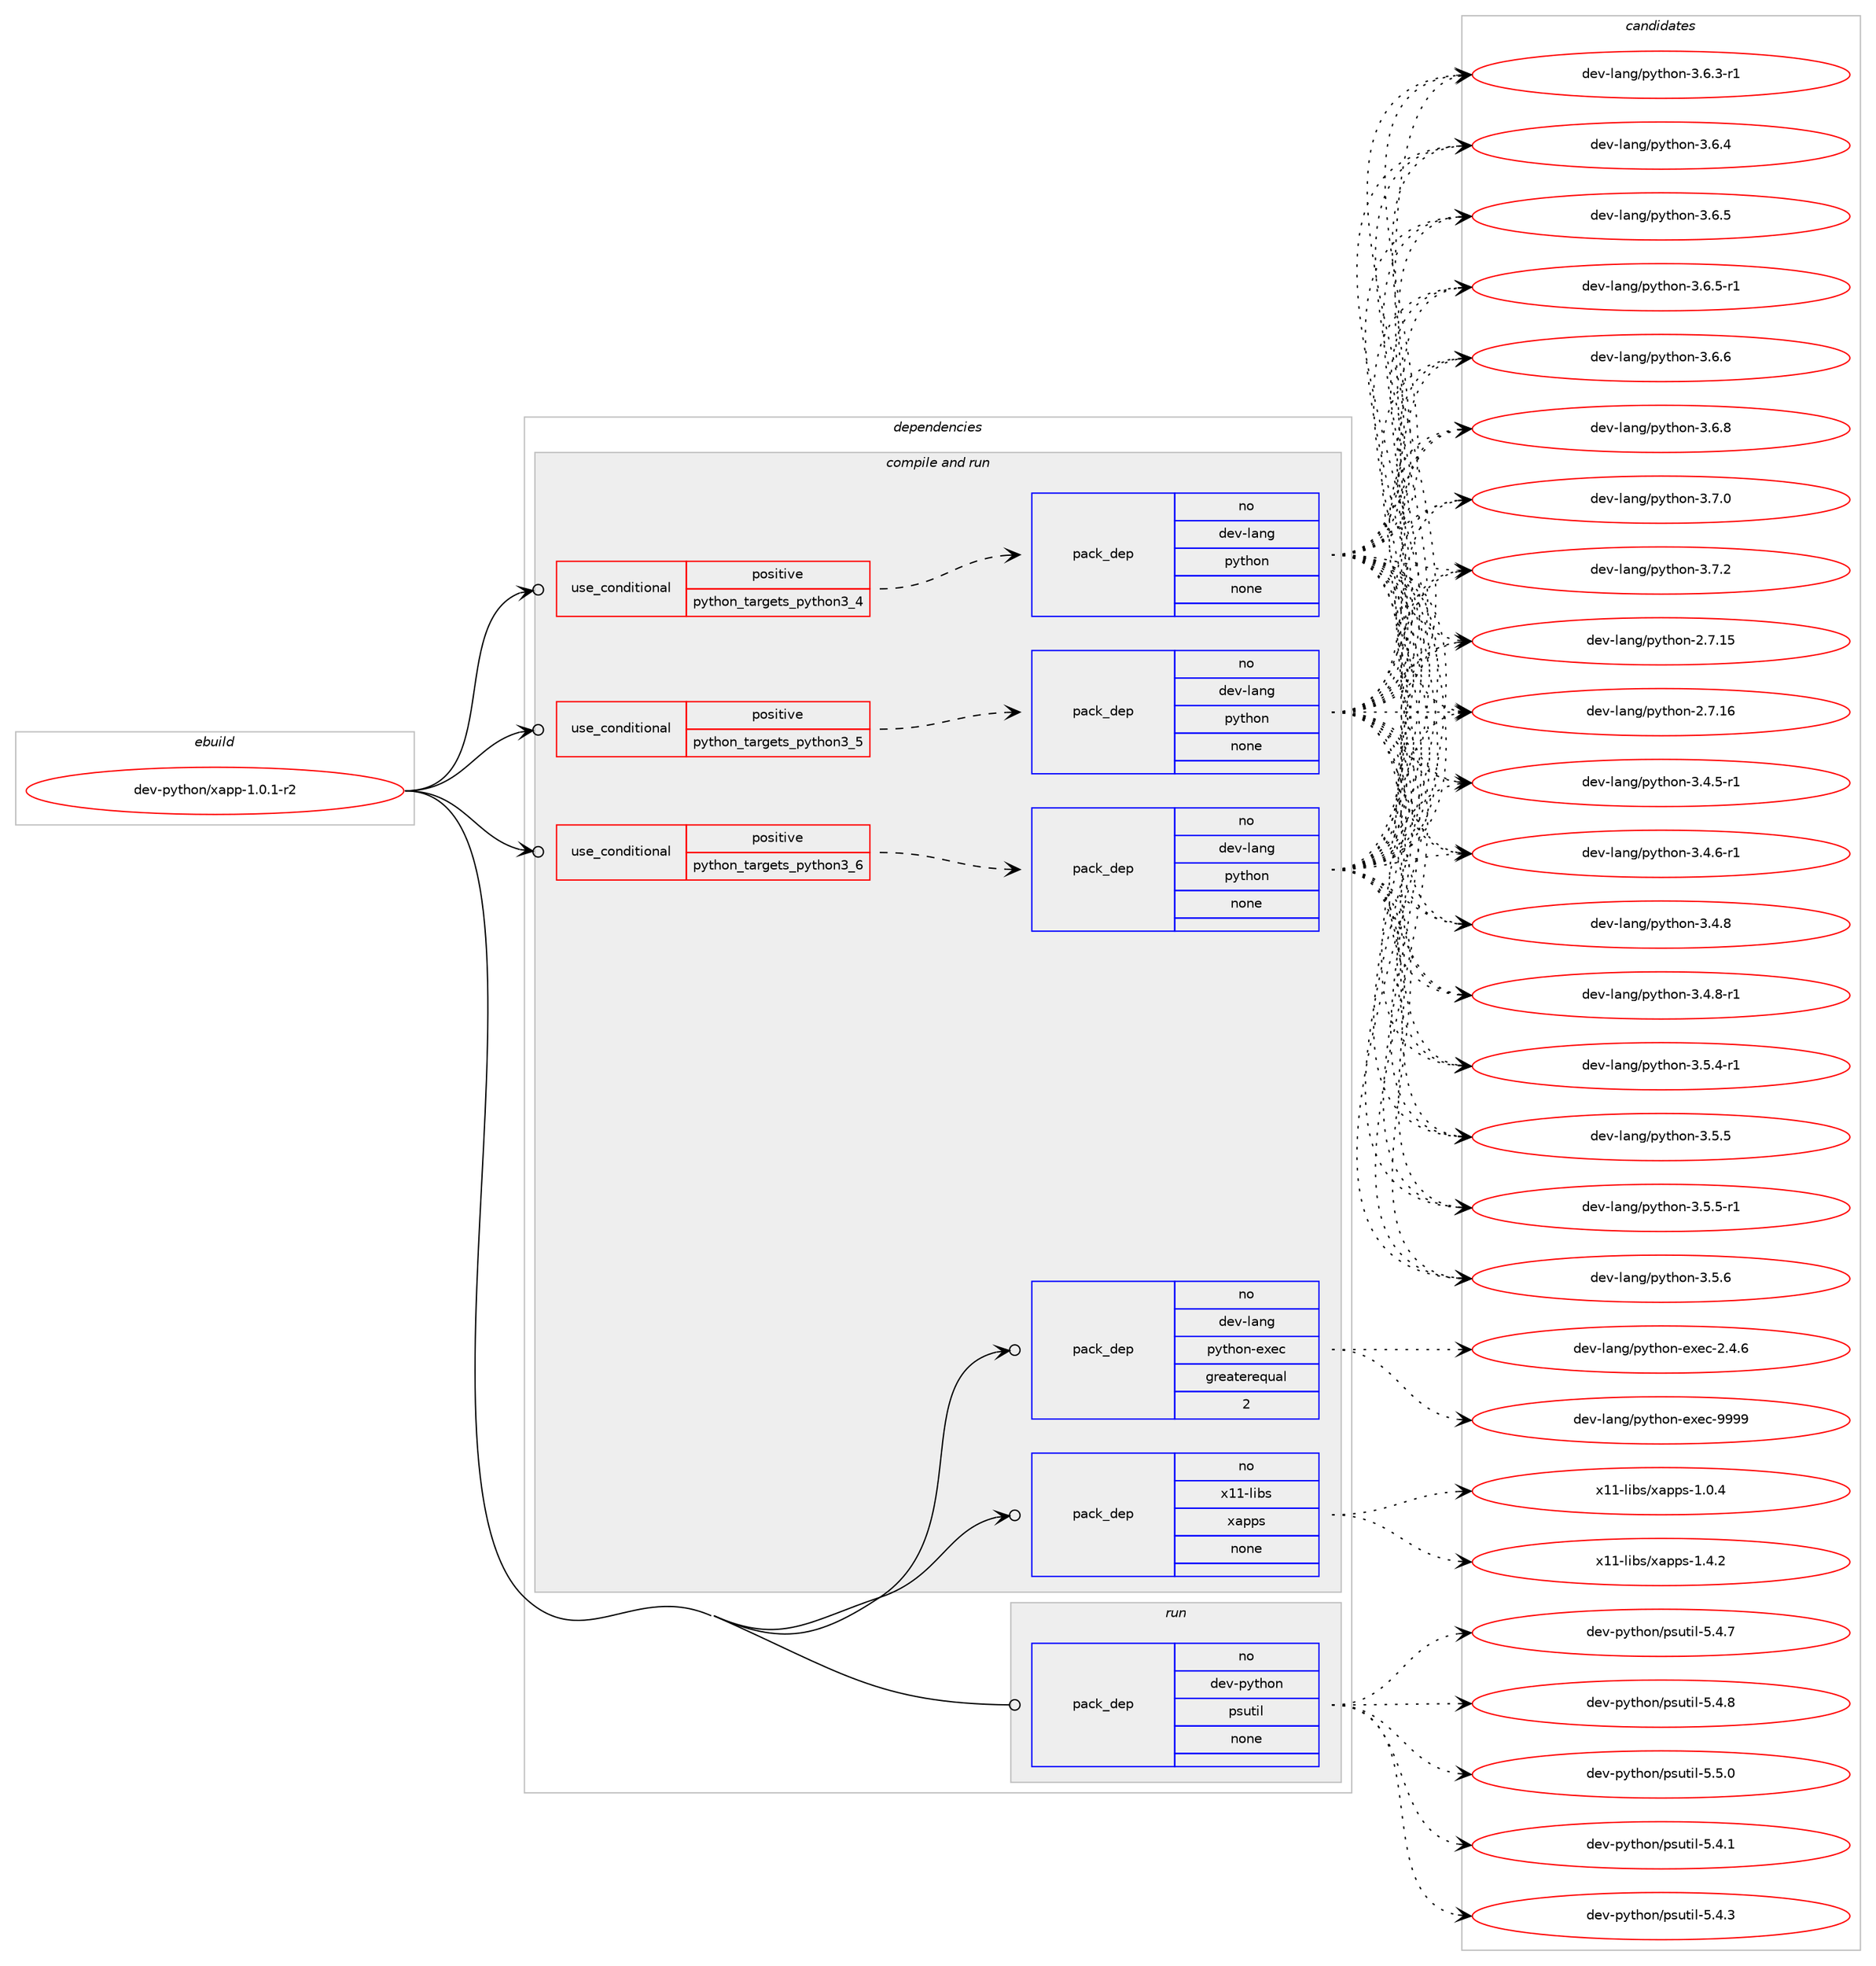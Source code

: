 digraph prolog {

# *************
# Graph options
# *************

newrank=true;
concentrate=true;
compound=true;
graph [rankdir=LR,fontname=Helvetica,fontsize=10,ranksep=1.5];#, ranksep=2.5, nodesep=0.2];
edge  [arrowhead=vee];
node  [fontname=Helvetica,fontsize=10];

# **********
# The ebuild
# **********

subgraph cluster_leftcol {
color=gray;
rank=same;
label=<<i>ebuild</i>>;
id [label="dev-python/xapp-1.0.1-r2", color=red, width=4, href="../dev-python/xapp-1.0.1-r2.svg"];
}

# ****************
# The dependencies
# ****************

subgraph cluster_midcol {
color=gray;
label=<<i>dependencies</i>>;
subgraph cluster_compile {
fillcolor="#eeeeee";
style=filled;
label=<<i>compile</i>>;
}
subgraph cluster_compileandrun {
fillcolor="#eeeeee";
style=filled;
label=<<i>compile and run</i>>;
subgraph cond386992 {
dependency1448460 [label=<<TABLE BORDER="0" CELLBORDER="1" CELLSPACING="0" CELLPADDING="4"><TR><TD ROWSPAN="3" CELLPADDING="10">use_conditional</TD></TR><TR><TD>positive</TD></TR><TR><TD>python_targets_python3_4</TD></TR></TABLE>>, shape=none, color=red];
subgraph pack1038098 {
dependency1448461 [label=<<TABLE BORDER="0" CELLBORDER="1" CELLSPACING="0" CELLPADDING="4" WIDTH="220"><TR><TD ROWSPAN="6" CELLPADDING="30">pack_dep</TD></TR><TR><TD WIDTH="110">no</TD></TR><TR><TD>dev-lang</TD></TR><TR><TD>python</TD></TR><TR><TD>none</TD></TR><TR><TD></TD></TR></TABLE>>, shape=none, color=blue];
}
dependency1448460:e -> dependency1448461:w [weight=20,style="dashed",arrowhead="vee"];
}
id:e -> dependency1448460:w [weight=20,style="solid",arrowhead="odotvee"];
subgraph cond386993 {
dependency1448462 [label=<<TABLE BORDER="0" CELLBORDER="1" CELLSPACING="0" CELLPADDING="4"><TR><TD ROWSPAN="3" CELLPADDING="10">use_conditional</TD></TR><TR><TD>positive</TD></TR><TR><TD>python_targets_python3_5</TD></TR></TABLE>>, shape=none, color=red];
subgraph pack1038099 {
dependency1448463 [label=<<TABLE BORDER="0" CELLBORDER="1" CELLSPACING="0" CELLPADDING="4" WIDTH="220"><TR><TD ROWSPAN="6" CELLPADDING="30">pack_dep</TD></TR><TR><TD WIDTH="110">no</TD></TR><TR><TD>dev-lang</TD></TR><TR><TD>python</TD></TR><TR><TD>none</TD></TR><TR><TD></TD></TR></TABLE>>, shape=none, color=blue];
}
dependency1448462:e -> dependency1448463:w [weight=20,style="dashed",arrowhead="vee"];
}
id:e -> dependency1448462:w [weight=20,style="solid",arrowhead="odotvee"];
subgraph cond386994 {
dependency1448464 [label=<<TABLE BORDER="0" CELLBORDER="1" CELLSPACING="0" CELLPADDING="4"><TR><TD ROWSPAN="3" CELLPADDING="10">use_conditional</TD></TR><TR><TD>positive</TD></TR><TR><TD>python_targets_python3_6</TD></TR></TABLE>>, shape=none, color=red];
subgraph pack1038100 {
dependency1448465 [label=<<TABLE BORDER="0" CELLBORDER="1" CELLSPACING="0" CELLPADDING="4" WIDTH="220"><TR><TD ROWSPAN="6" CELLPADDING="30">pack_dep</TD></TR><TR><TD WIDTH="110">no</TD></TR><TR><TD>dev-lang</TD></TR><TR><TD>python</TD></TR><TR><TD>none</TD></TR><TR><TD></TD></TR></TABLE>>, shape=none, color=blue];
}
dependency1448464:e -> dependency1448465:w [weight=20,style="dashed",arrowhead="vee"];
}
id:e -> dependency1448464:w [weight=20,style="solid",arrowhead="odotvee"];
subgraph pack1038101 {
dependency1448466 [label=<<TABLE BORDER="0" CELLBORDER="1" CELLSPACING="0" CELLPADDING="4" WIDTH="220"><TR><TD ROWSPAN="6" CELLPADDING="30">pack_dep</TD></TR><TR><TD WIDTH="110">no</TD></TR><TR><TD>dev-lang</TD></TR><TR><TD>python-exec</TD></TR><TR><TD>greaterequal</TD></TR><TR><TD>2</TD></TR></TABLE>>, shape=none, color=blue];
}
id:e -> dependency1448466:w [weight=20,style="solid",arrowhead="odotvee"];
subgraph pack1038102 {
dependency1448467 [label=<<TABLE BORDER="0" CELLBORDER="1" CELLSPACING="0" CELLPADDING="4" WIDTH="220"><TR><TD ROWSPAN="6" CELLPADDING="30">pack_dep</TD></TR><TR><TD WIDTH="110">no</TD></TR><TR><TD>x11-libs</TD></TR><TR><TD>xapps</TD></TR><TR><TD>none</TD></TR><TR><TD></TD></TR></TABLE>>, shape=none, color=blue];
}
id:e -> dependency1448467:w [weight=20,style="solid",arrowhead="odotvee"];
}
subgraph cluster_run {
fillcolor="#eeeeee";
style=filled;
label=<<i>run</i>>;
subgraph pack1038103 {
dependency1448468 [label=<<TABLE BORDER="0" CELLBORDER="1" CELLSPACING="0" CELLPADDING="4" WIDTH="220"><TR><TD ROWSPAN="6" CELLPADDING="30">pack_dep</TD></TR><TR><TD WIDTH="110">no</TD></TR><TR><TD>dev-python</TD></TR><TR><TD>psutil</TD></TR><TR><TD>none</TD></TR><TR><TD></TD></TR></TABLE>>, shape=none, color=blue];
}
id:e -> dependency1448468:w [weight=20,style="solid",arrowhead="odot"];
}
}

# **************
# The candidates
# **************

subgraph cluster_choices {
rank=same;
color=gray;
label=<<i>candidates</i>>;

subgraph choice1038098 {
color=black;
nodesep=1;
choice10010111845108971101034711212111610411111045504655464953 [label="dev-lang/python-2.7.15", color=red, width=4,href="../dev-lang/python-2.7.15.svg"];
choice10010111845108971101034711212111610411111045504655464954 [label="dev-lang/python-2.7.16", color=red, width=4,href="../dev-lang/python-2.7.16.svg"];
choice1001011184510897110103471121211161041111104551465246534511449 [label="dev-lang/python-3.4.5-r1", color=red, width=4,href="../dev-lang/python-3.4.5-r1.svg"];
choice1001011184510897110103471121211161041111104551465246544511449 [label="dev-lang/python-3.4.6-r1", color=red, width=4,href="../dev-lang/python-3.4.6-r1.svg"];
choice100101118451089711010347112121116104111110455146524656 [label="dev-lang/python-3.4.8", color=red, width=4,href="../dev-lang/python-3.4.8.svg"];
choice1001011184510897110103471121211161041111104551465246564511449 [label="dev-lang/python-3.4.8-r1", color=red, width=4,href="../dev-lang/python-3.4.8-r1.svg"];
choice1001011184510897110103471121211161041111104551465346524511449 [label="dev-lang/python-3.5.4-r1", color=red, width=4,href="../dev-lang/python-3.5.4-r1.svg"];
choice100101118451089711010347112121116104111110455146534653 [label="dev-lang/python-3.5.5", color=red, width=4,href="../dev-lang/python-3.5.5.svg"];
choice1001011184510897110103471121211161041111104551465346534511449 [label="dev-lang/python-3.5.5-r1", color=red, width=4,href="../dev-lang/python-3.5.5-r1.svg"];
choice100101118451089711010347112121116104111110455146534654 [label="dev-lang/python-3.5.6", color=red, width=4,href="../dev-lang/python-3.5.6.svg"];
choice1001011184510897110103471121211161041111104551465446514511449 [label="dev-lang/python-3.6.3-r1", color=red, width=4,href="../dev-lang/python-3.6.3-r1.svg"];
choice100101118451089711010347112121116104111110455146544652 [label="dev-lang/python-3.6.4", color=red, width=4,href="../dev-lang/python-3.6.4.svg"];
choice100101118451089711010347112121116104111110455146544653 [label="dev-lang/python-3.6.5", color=red, width=4,href="../dev-lang/python-3.6.5.svg"];
choice1001011184510897110103471121211161041111104551465446534511449 [label="dev-lang/python-3.6.5-r1", color=red, width=4,href="../dev-lang/python-3.6.5-r1.svg"];
choice100101118451089711010347112121116104111110455146544654 [label="dev-lang/python-3.6.6", color=red, width=4,href="../dev-lang/python-3.6.6.svg"];
choice100101118451089711010347112121116104111110455146544656 [label="dev-lang/python-3.6.8", color=red, width=4,href="../dev-lang/python-3.6.8.svg"];
choice100101118451089711010347112121116104111110455146554648 [label="dev-lang/python-3.7.0", color=red, width=4,href="../dev-lang/python-3.7.0.svg"];
choice100101118451089711010347112121116104111110455146554650 [label="dev-lang/python-3.7.2", color=red, width=4,href="../dev-lang/python-3.7.2.svg"];
dependency1448461:e -> choice10010111845108971101034711212111610411111045504655464953:w [style=dotted,weight="100"];
dependency1448461:e -> choice10010111845108971101034711212111610411111045504655464954:w [style=dotted,weight="100"];
dependency1448461:e -> choice1001011184510897110103471121211161041111104551465246534511449:w [style=dotted,weight="100"];
dependency1448461:e -> choice1001011184510897110103471121211161041111104551465246544511449:w [style=dotted,weight="100"];
dependency1448461:e -> choice100101118451089711010347112121116104111110455146524656:w [style=dotted,weight="100"];
dependency1448461:e -> choice1001011184510897110103471121211161041111104551465246564511449:w [style=dotted,weight="100"];
dependency1448461:e -> choice1001011184510897110103471121211161041111104551465346524511449:w [style=dotted,weight="100"];
dependency1448461:e -> choice100101118451089711010347112121116104111110455146534653:w [style=dotted,weight="100"];
dependency1448461:e -> choice1001011184510897110103471121211161041111104551465346534511449:w [style=dotted,weight="100"];
dependency1448461:e -> choice100101118451089711010347112121116104111110455146534654:w [style=dotted,weight="100"];
dependency1448461:e -> choice1001011184510897110103471121211161041111104551465446514511449:w [style=dotted,weight="100"];
dependency1448461:e -> choice100101118451089711010347112121116104111110455146544652:w [style=dotted,weight="100"];
dependency1448461:e -> choice100101118451089711010347112121116104111110455146544653:w [style=dotted,weight="100"];
dependency1448461:e -> choice1001011184510897110103471121211161041111104551465446534511449:w [style=dotted,weight="100"];
dependency1448461:e -> choice100101118451089711010347112121116104111110455146544654:w [style=dotted,weight="100"];
dependency1448461:e -> choice100101118451089711010347112121116104111110455146544656:w [style=dotted,weight="100"];
dependency1448461:e -> choice100101118451089711010347112121116104111110455146554648:w [style=dotted,weight="100"];
dependency1448461:e -> choice100101118451089711010347112121116104111110455146554650:w [style=dotted,weight="100"];
}
subgraph choice1038099 {
color=black;
nodesep=1;
choice10010111845108971101034711212111610411111045504655464953 [label="dev-lang/python-2.7.15", color=red, width=4,href="../dev-lang/python-2.7.15.svg"];
choice10010111845108971101034711212111610411111045504655464954 [label="dev-lang/python-2.7.16", color=red, width=4,href="../dev-lang/python-2.7.16.svg"];
choice1001011184510897110103471121211161041111104551465246534511449 [label="dev-lang/python-3.4.5-r1", color=red, width=4,href="../dev-lang/python-3.4.5-r1.svg"];
choice1001011184510897110103471121211161041111104551465246544511449 [label="dev-lang/python-3.4.6-r1", color=red, width=4,href="../dev-lang/python-3.4.6-r1.svg"];
choice100101118451089711010347112121116104111110455146524656 [label="dev-lang/python-3.4.8", color=red, width=4,href="../dev-lang/python-3.4.8.svg"];
choice1001011184510897110103471121211161041111104551465246564511449 [label="dev-lang/python-3.4.8-r1", color=red, width=4,href="../dev-lang/python-3.4.8-r1.svg"];
choice1001011184510897110103471121211161041111104551465346524511449 [label="dev-lang/python-3.5.4-r1", color=red, width=4,href="../dev-lang/python-3.5.4-r1.svg"];
choice100101118451089711010347112121116104111110455146534653 [label="dev-lang/python-3.5.5", color=red, width=4,href="../dev-lang/python-3.5.5.svg"];
choice1001011184510897110103471121211161041111104551465346534511449 [label="dev-lang/python-3.5.5-r1", color=red, width=4,href="../dev-lang/python-3.5.5-r1.svg"];
choice100101118451089711010347112121116104111110455146534654 [label="dev-lang/python-3.5.6", color=red, width=4,href="../dev-lang/python-3.5.6.svg"];
choice1001011184510897110103471121211161041111104551465446514511449 [label="dev-lang/python-3.6.3-r1", color=red, width=4,href="../dev-lang/python-3.6.3-r1.svg"];
choice100101118451089711010347112121116104111110455146544652 [label="dev-lang/python-3.6.4", color=red, width=4,href="../dev-lang/python-3.6.4.svg"];
choice100101118451089711010347112121116104111110455146544653 [label="dev-lang/python-3.6.5", color=red, width=4,href="../dev-lang/python-3.6.5.svg"];
choice1001011184510897110103471121211161041111104551465446534511449 [label="dev-lang/python-3.6.5-r1", color=red, width=4,href="../dev-lang/python-3.6.5-r1.svg"];
choice100101118451089711010347112121116104111110455146544654 [label="dev-lang/python-3.6.6", color=red, width=4,href="../dev-lang/python-3.6.6.svg"];
choice100101118451089711010347112121116104111110455146544656 [label="dev-lang/python-3.6.8", color=red, width=4,href="../dev-lang/python-3.6.8.svg"];
choice100101118451089711010347112121116104111110455146554648 [label="dev-lang/python-3.7.0", color=red, width=4,href="../dev-lang/python-3.7.0.svg"];
choice100101118451089711010347112121116104111110455146554650 [label="dev-lang/python-3.7.2", color=red, width=4,href="../dev-lang/python-3.7.2.svg"];
dependency1448463:e -> choice10010111845108971101034711212111610411111045504655464953:w [style=dotted,weight="100"];
dependency1448463:e -> choice10010111845108971101034711212111610411111045504655464954:w [style=dotted,weight="100"];
dependency1448463:e -> choice1001011184510897110103471121211161041111104551465246534511449:w [style=dotted,weight="100"];
dependency1448463:e -> choice1001011184510897110103471121211161041111104551465246544511449:w [style=dotted,weight="100"];
dependency1448463:e -> choice100101118451089711010347112121116104111110455146524656:w [style=dotted,weight="100"];
dependency1448463:e -> choice1001011184510897110103471121211161041111104551465246564511449:w [style=dotted,weight="100"];
dependency1448463:e -> choice1001011184510897110103471121211161041111104551465346524511449:w [style=dotted,weight="100"];
dependency1448463:e -> choice100101118451089711010347112121116104111110455146534653:w [style=dotted,weight="100"];
dependency1448463:e -> choice1001011184510897110103471121211161041111104551465346534511449:w [style=dotted,weight="100"];
dependency1448463:e -> choice100101118451089711010347112121116104111110455146534654:w [style=dotted,weight="100"];
dependency1448463:e -> choice1001011184510897110103471121211161041111104551465446514511449:w [style=dotted,weight="100"];
dependency1448463:e -> choice100101118451089711010347112121116104111110455146544652:w [style=dotted,weight="100"];
dependency1448463:e -> choice100101118451089711010347112121116104111110455146544653:w [style=dotted,weight="100"];
dependency1448463:e -> choice1001011184510897110103471121211161041111104551465446534511449:w [style=dotted,weight="100"];
dependency1448463:e -> choice100101118451089711010347112121116104111110455146544654:w [style=dotted,weight="100"];
dependency1448463:e -> choice100101118451089711010347112121116104111110455146544656:w [style=dotted,weight="100"];
dependency1448463:e -> choice100101118451089711010347112121116104111110455146554648:w [style=dotted,weight="100"];
dependency1448463:e -> choice100101118451089711010347112121116104111110455146554650:w [style=dotted,weight="100"];
}
subgraph choice1038100 {
color=black;
nodesep=1;
choice10010111845108971101034711212111610411111045504655464953 [label="dev-lang/python-2.7.15", color=red, width=4,href="../dev-lang/python-2.7.15.svg"];
choice10010111845108971101034711212111610411111045504655464954 [label="dev-lang/python-2.7.16", color=red, width=4,href="../dev-lang/python-2.7.16.svg"];
choice1001011184510897110103471121211161041111104551465246534511449 [label="dev-lang/python-3.4.5-r1", color=red, width=4,href="../dev-lang/python-3.4.5-r1.svg"];
choice1001011184510897110103471121211161041111104551465246544511449 [label="dev-lang/python-3.4.6-r1", color=red, width=4,href="../dev-lang/python-3.4.6-r1.svg"];
choice100101118451089711010347112121116104111110455146524656 [label="dev-lang/python-3.4.8", color=red, width=4,href="../dev-lang/python-3.4.8.svg"];
choice1001011184510897110103471121211161041111104551465246564511449 [label="dev-lang/python-3.4.8-r1", color=red, width=4,href="../dev-lang/python-3.4.8-r1.svg"];
choice1001011184510897110103471121211161041111104551465346524511449 [label="dev-lang/python-3.5.4-r1", color=red, width=4,href="../dev-lang/python-3.5.4-r1.svg"];
choice100101118451089711010347112121116104111110455146534653 [label="dev-lang/python-3.5.5", color=red, width=4,href="../dev-lang/python-3.5.5.svg"];
choice1001011184510897110103471121211161041111104551465346534511449 [label="dev-lang/python-3.5.5-r1", color=red, width=4,href="../dev-lang/python-3.5.5-r1.svg"];
choice100101118451089711010347112121116104111110455146534654 [label="dev-lang/python-3.5.6", color=red, width=4,href="../dev-lang/python-3.5.6.svg"];
choice1001011184510897110103471121211161041111104551465446514511449 [label="dev-lang/python-3.6.3-r1", color=red, width=4,href="../dev-lang/python-3.6.3-r1.svg"];
choice100101118451089711010347112121116104111110455146544652 [label="dev-lang/python-3.6.4", color=red, width=4,href="../dev-lang/python-3.6.4.svg"];
choice100101118451089711010347112121116104111110455146544653 [label="dev-lang/python-3.6.5", color=red, width=4,href="../dev-lang/python-3.6.5.svg"];
choice1001011184510897110103471121211161041111104551465446534511449 [label="dev-lang/python-3.6.5-r1", color=red, width=4,href="../dev-lang/python-3.6.5-r1.svg"];
choice100101118451089711010347112121116104111110455146544654 [label="dev-lang/python-3.6.6", color=red, width=4,href="../dev-lang/python-3.6.6.svg"];
choice100101118451089711010347112121116104111110455146544656 [label="dev-lang/python-3.6.8", color=red, width=4,href="../dev-lang/python-3.6.8.svg"];
choice100101118451089711010347112121116104111110455146554648 [label="dev-lang/python-3.7.0", color=red, width=4,href="../dev-lang/python-3.7.0.svg"];
choice100101118451089711010347112121116104111110455146554650 [label="dev-lang/python-3.7.2", color=red, width=4,href="../dev-lang/python-3.7.2.svg"];
dependency1448465:e -> choice10010111845108971101034711212111610411111045504655464953:w [style=dotted,weight="100"];
dependency1448465:e -> choice10010111845108971101034711212111610411111045504655464954:w [style=dotted,weight="100"];
dependency1448465:e -> choice1001011184510897110103471121211161041111104551465246534511449:w [style=dotted,weight="100"];
dependency1448465:e -> choice1001011184510897110103471121211161041111104551465246544511449:w [style=dotted,weight="100"];
dependency1448465:e -> choice100101118451089711010347112121116104111110455146524656:w [style=dotted,weight="100"];
dependency1448465:e -> choice1001011184510897110103471121211161041111104551465246564511449:w [style=dotted,weight="100"];
dependency1448465:e -> choice1001011184510897110103471121211161041111104551465346524511449:w [style=dotted,weight="100"];
dependency1448465:e -> choice100101118451089711010347112121116104111110455146534653:w [style=dotted,weight="100"];
dependency1448465:e -> choice1001011184510897110103471121211161041111104551465346534511449:w [style=dotted,weight="100"];
dependency1448465:e -> choice100101118451089711010347112121116104111110455146534654:w [style=dotted,weight="100"];
dependency1448465:e -> choice1001011184510897110103471121211161041111104551465446514511449:w [style=dotted,weight="100"];
dependency1448465:e -> choice100101118451089711010347112121116104111110455146544652:w [style=dotted,weight="100"];
dependency1448465:e -> choice100101118451089711010347112121116104111110455146544653:w [style=dotted,weight="100"];
dependency1448465:e -> choice1001011184510897110103471121211161041111104551465446534511449:w [style=dotted,weight="100"];
dependency1448465:e -> choice100101118451089711010347112121116104111110455146544654:w [style=dotted,weight="100"];
dependency1448465:e -> choice100101118451089711010347112121116104111110455146544656:w [style=dotted,weight="100"];
dependency1448465:e -> choice100101118451089711010347112121116104111110455146554648:w [style=dotted,weight="100"];
dependency1448465:e -> choice100101118451089711010347112121116104111110455146554650:w [style=dotted,weight="100"];
}
subgraph choice1038101 {
color=black;
nodesep=1;
choice1001011184510897110103471121211161041111104510112010199455046524654 [label="dev-lang/python-exec-2.4.6", color=red, width=4,href="../dev-lang/python-exec-2.4.6.svg"];
choice10010111845108971101034711212111610411111045101120101994557575757 [label="dev-lang/python-exec-9999", color=red, width=4,href="../dev-lang/python-exec-9999.svg"];
dependency1448466:e -> choice1001011184510897110103471121211161041111104510112010199455046524654:w [style=dotted,weight="100"];
dependency1448466:e -> choice10010111845108971101034711212111610411111045101120101994557575757:w [style=dotted,weight="100"];
}
subgraph choice1038102 {
color=black;
nodesep=1;
choice120494945108105981154712097112112115454946484652 [label="x11-libs/xapps-1.0.4", color=red, width=4,href="../x11-libs/xapps-1.0.4.svg"];
choice120494945108105981154712097112112115454946524650 [label="x11-libs/xapps-1.4.2", color=red, width=4,href="../x11-libs/xapps-1.4.2.svg"];
dependency1448467:e -> choice120494945108105981154712097112112115454946484652:w [style=dotted,weight="100"];
dependency1448467:e -> choice120494945108105981154712097112112115454946524650:w [style=dotted,weight="100"];
}
subgraph choice1038103 {
color=black;
nodesep=1;
choice1001011184511212111610411111047112115117116105108455346524649 [label="dev-python/psutil-5.4.1", color=red, width=4,href="../dev-python/psutil-5.4.1.svg"];
choice1001011184511212111610411111047112115117116105108455346524651 [label="dev-python/psutil-5.4.3", color=red, width=4,href="../dev-python/psutil-5.4.3.svg"];
choice1001011184511212111610411111047112115117116105108455346524655 [label="dev-python/psutil-5.4.7", color=red, width=4,href="../dev-python/psutil-5.4.7.svg"];
choice1001011184511212111610411111047112115117116105108455346524656 [label="dev-python/psutil-5.4.8", color=red, width=4,href="../dev-python/psutil-5.4.8.svg"];
choice1001011184511212111610411111047112115117116105108455346534648 [label="dev-python/psutil-5.5.0", color=red, width=4,href="../dev-python/psutil-5.5.0.svg"];
dependency1448468:e -> choice1001011184511212111610411111047112115117116105108455346524649:w [style=dotted,weight="100"];
dependency1448468:e -> choice1001011184511212111610411111047112115117116105108455346524651:w [style=dotted,weight="100"];
dependency1448468:e -> choice1001011184511212111610411111047112115117116105108455346524655:w [style=dotted,weight="100"];
dependency1448468:e -> choice1001011184511212111610411111047112115117116105108455346524656:w [style=dotted,weight="100"];
dependency1448468:e -> choice1001011184511212111610411111047112115117116105108455346534648:w [style=dotted,weight="100"];
}
}

}
